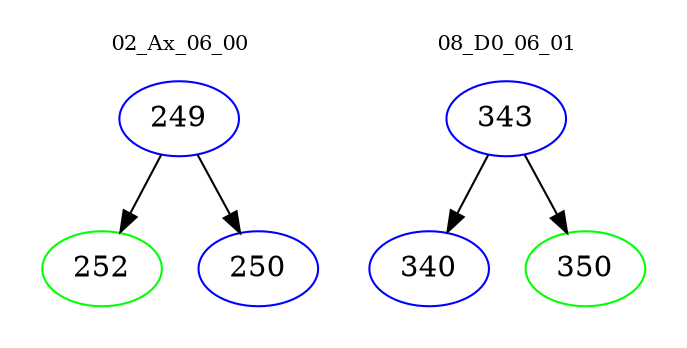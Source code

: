 digraph{
subgraph cluster_0 {
color = white
label = "02_Ax_06_00";
fontsize=10;
T0_249 [label="249", color="blue"]
T0_249 -> T0_252 [color="black"]
T0_252 [label="252", color="green"]
T0_249 -> T0_250 [color="black"]
T0_250 [label="250", color="blue"]
}
subgraph cluster_1 {
color = white
label = "08_D0_06_01";
fontsize=10;
T1_343 [label="343", color="blue"]
T1_343 -> T1_340 [color="black"]
T1_340 [label="340", color="blue"]
T1_343 -> T1_350 [color="black"]
T1_350 [label="350", color="green"]
}
}
